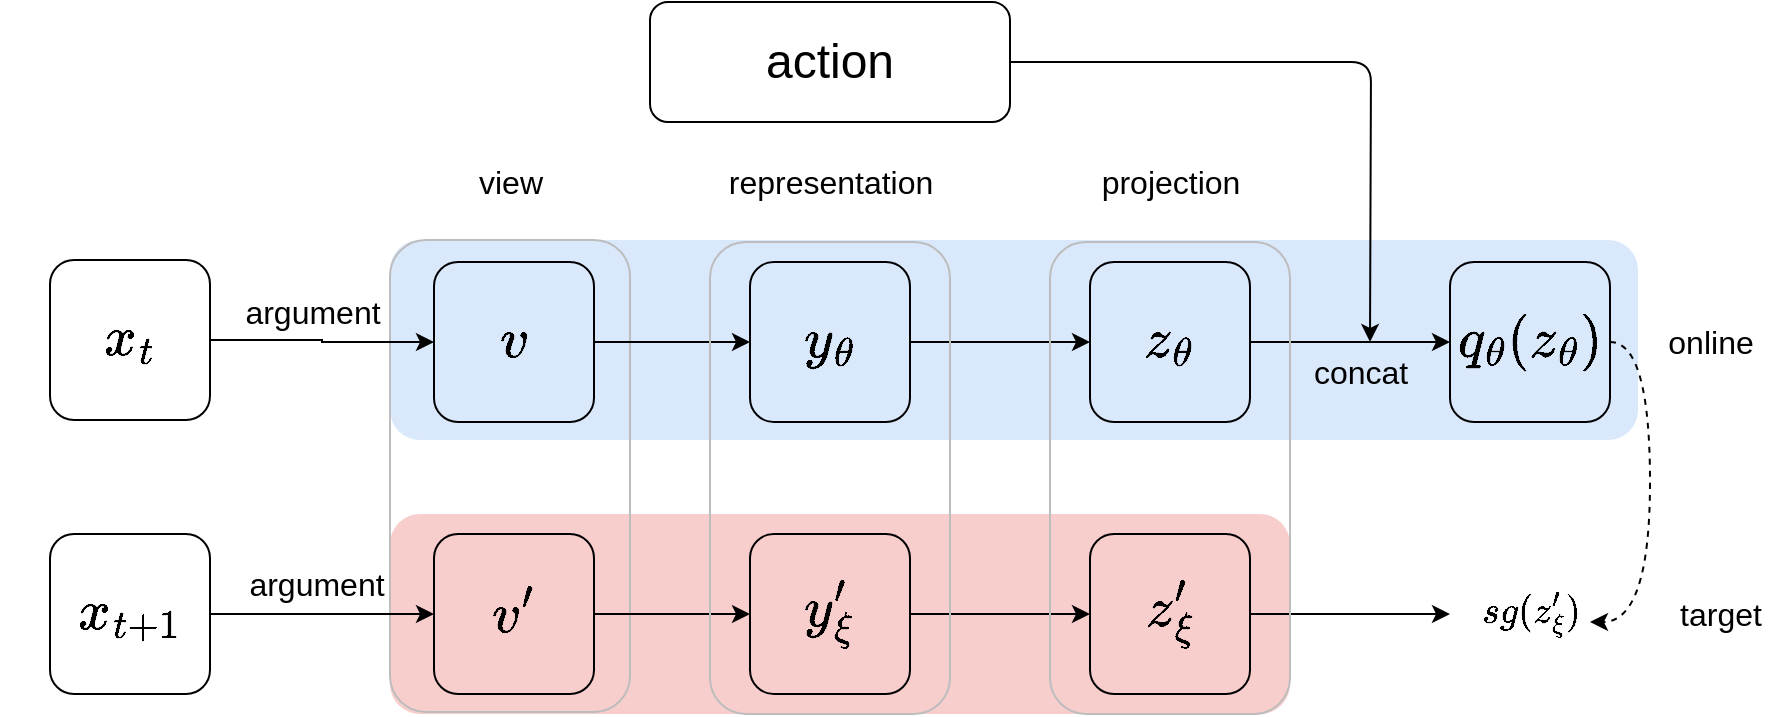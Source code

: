 <mxfile version="20.6.2" type="github"><diagram id="2774OvYsJwyAuiLDkNWw" name="第 1 页"><mxGraphModel dx="1506" dy="874" grid="1" gridSize="10" guides="1" tooltips="1" connect="1" arrows="1" fold="1" page="1" pageScale="1" pageWidth="827" pageHeight="1169" math="1" shadow="0"><root><mxCell id="0"/><mxCell id="1" parent="0"/><mxCell id="0_6eByBAk0egfYb1MVca-36" value="" style="rounded=1;whiteSpace=wrap;html=1;fontSize=16;fillColor=#f8cecc;strokeColor=none;" vertex="1" parent="1"><mxGeometry x="240" y="356" width="450" height="100" as="geometry"/></mxCell><mxCell id="0_6eByBAk0egfYb1MVca-35" value="" style="rounded=1;whiteSpace=wrap;html=1;fontSize=16;fillColor=#dae8fc;strokeColor=none;" vertex="1" parent="1"><mxGeometry x="240" y="219" width="624" height="100" as="geometry"/></mxCell><mxCell id="0_6eByBAk0egfYb1MVca-37" value="" style="rounded=1;whiteSpace=wrap;html=1;strokeColor=#BDBDBD;fontSize=16;fillColor=none;" vertex="1" parent="1"><mxGeometry x="240" y="219" width="120" height="236" as="geometry"/></mxCell><mxCell id="0_6eByBAk0egfYb1MVca-3" style="edgeStyle=orthogonalEdgeStyle;rounded=0;orthogonalLoop=1;jettySize=auto;html=1;exitX=1;exitY=0.5;exitDx=0;exitDy=0;fontSize=24;" edge="1" parent="1" source="0_6eByBAk0egfYb1MVca-1" target="0_6eByBAk0egfYb1MVca-2"><mxGeometry relative="1" as="geometry"/></mxCell><mxCell id="0_6eByBAk0egfYb1MVca-1" value="&lt;i style=&quot;font-size: 24px;&quot;&gt;$$x_t$$&lt;/i&gt;" style="rounded=1;whiteSpace=wrap;html=1;fontSize=24;" vertex="1" parent="1"><mxGeometry x="70" y="229" width="80" height="80" as="geometry"/></mxCell><mxCell id="0_6eByBAk0egfYb1MVca-6" style="edgeStyle=orthogonalEdgeStyle;rounded=0;orthogonalLoop=1;jettySize=auto;html=1;exitX=1;exitY=0.5;exitDx=0;exitDy=0;fontSize=24;" edge="1" parent="1" source="0_6eByBAk0egfYb1MVca-2" target="0_6eByBAk0egfYb1MVca-5"><mxGeometry relative="1" as="geometry"/></mxCell><mxCell id="0_6eByBAk0egfYb1MVca-2" value="&lt;i style=&quot;font-size: 24px;&quot;&gt;$$v$$&lt;/i&gt;" style="rounded=1;whiteSpace=wrap;html=1;fontSize=24;fillColor=#dae8fc;strokeColor=#000000;" vertex="1" parent="1"><mxGeometry x="262" y="230" width="80" height="80" as="geometry"/></mxCell><mxCell id="0_6eByBAk0egfYb1MVca-4" value="&lt;font style=&quot;font-size: 16px;&quot;&gt;argument&lt;/font&gt;" style="text;html=1;align=center;verticalAlign=middle;resizable=0;points=[];autosize=1;strokeColor=none;fillColor=none;fontSize=16;" vertex="1" parent="1"><mxGeometry x="156" y="240" width="90" height="30" as="geometry"/></mxCell><mxCell id="0_6eByBAk0egfYb1MVca-8" style="edgeStyle=orthogonalEdgeStyle;rounded=0;orthogonalLoop=1;jettySize=auto;html=1;exitX=1;exitY=0.5;exitDx=0;exitDy=0;fontSize=24;" edge="1" parent="1" source="0_6eByBAk0egfYb1MVca-5" target="0_6eByBAk0egfYb1MVca-7"><mxGeometry relative="1" as="geometry"/></mxCell><mxCell id="0_6eByBAk0egfYb1MVca-5" value="&lt;i style=&quot;font-size: 24px;&quot;&gt;$$y_{\theta}$$&lt;/i&gt;" style="rounded=1;whiteSpace=wrap;html=1;fontSize=24;fillColor=#dae8fc;strokeColor=#000000;" vertex="1" parent="1"><mxGeometry x="420" y="230" width="80" height="80" as="geometry"/></mxCell><mxCell id="0_6eByBAk0egfYb1MVca-10" style="edgeStyle=orthogonalEdgeStyle;rounded=0;orthogonalLoop=1;jettySize=auto;html=1;fontSize=24;" edge="1" parent="1" source="0_6eByBAk0egfYb1MVca-7" target="0_6eByBAk0egfYb1MVca-9"><mxGeometry relative="1" as="geometry"/></mxCell><mxCell id="0_6eByBAk0egfYb1MVca-7" value="&lt;i style=&quot;font-size: 24px;&quot;&gt;$$z_{\theta}$$&lt;/i&gt;" style="rounded=1;whiteSpace=wrap;html=1;fontSize=24;fillColor=#dae8fc;strokeColor=#000000;" vertex="1" parent="1"><mxGeometry x="590" y="230" width="80" height="80" as="geometry"/></mxCell><mxCell id="0_6eByBAk0egfYb1MVca-55" style="edgeStyle=orthogonalEdgeStyle;curved=1;orthogonalLoop=1;jettySize=auto;html=1;exitX=1;exitY=0.5;exitDx=0;exitDy=0;shadow=0;dashed=1;fontSize=16;" edge="1" parent="1" source="0_6eByBAk0egfYb1MVca-9"><mxGeometry relative="1" as="geometry"><mxPoint x="840" y="410" as="targetPoint"/><Array as="points"><mxPoint x="870" y="270"/><mxPoint x="870" y="410"/></Array></mxGeometry></mxCell><mxCell id="0_6eByBAk0egfYb1MVca-9" value="&lt;i style=&quot;font-size: 24px;&quot;&gt;$$q_\theta(z_{\theta})$$&lt;/i&gt;" style="rounded=1;whiteSpace=wrap;html=1;fontSize=24;fillColor=#dae8fc;strokeColor=#000000;" vertex="1" parent="1"><mxGeometry x="770" y="230" width="80" height="80" as="geometry"/></mxCell><mxCell id="0_6eByBAk0egfYb1MVca-44" style="edgeStyle=orthogonalEdgeStyle;orthogonalLoop=1;jettySize=auto;html=1;exitX=1;exitY=0.5;exitDx=0;exitDy=0;shadow=0;fontSize=16;rounded=1;" edge="1" parent="1" source="0_6eByBAk0egfYb1MVca-21"><mxGeometry relative="1" as="geometry"><mxPoint x="730" y="270" as="targetPoint"/></mxGeometry></mxCell><mxCell id="0_6eByBAk0egfYb1MVca-21" value="&lt;font style=&quot;font-size: 24px;&quot;&gt;action&lt;/font&gt;" style="rounded=1;whiteSpace=wrap;html=1;fontSize=24;" vertex="1" parent="1"><mxGeometry x="370" y="100" width="180" height="60" as="geometry"/></mxCell><mxCell id="0_6eByBAk0egfYb1MVca-25" style="edgeStyle=orthogonalEdgeStyle;rounded=0;orthogonalLoop=1;jettySize=auto;html=1;exitX=1;exitY=0.5;exitDx=0;exitDy=0;fontSize=24;" edge="1" parent="1" source="0_6eByBAk0egfYb1MVca-26" target="0_6eByBAk0egfYb1MVca-28"><mxGeometry relative="1" as="geometry"/></mxCell><mxCell id="0_6eByBAk0egfYb1MVca-26" value="&lt;i style=&quot;font-size: 24px;&quot;&gt;$$x_{t+1}$$&lt;/i&gt;" style="rounded=1;whiteSpace=wrap;html=1;fontSize=24;" vertex="1" parent="1"><mxGeometry x="70" y="366" width="80" height="80" as="geometry"/></mxCell><mxCell id="0_6eByBAk0egfYb1MVca-27" style="edgeStyle=orthogonalEdgeStyle;rounded=0;orthogonalLoop=1;jettySize=auto;html=1;exitX=1;exitY=0.5;exitDx=0;exitDy=0;fontSize=24;" edge="1" parent="1" source="0_6eByBAk0egfYb1MVca-28" target="0_6eByBAk0egfYb1MVca-31"><mxGeometry relative="1" as="geometry"/></mxCell><mxCell id="0_6eByBAk0egfYb1MVca-28" value="&lt;i style=&quot;font-size: 24px;&quot;&gt;$$v'$$&lt;/i&gt;" style="rounded=1;whiteSpace=wrap;html=1;fontSize=24;fillColor=#f8cecc;strokeColor=#000000;" vertex="1" parent="1"><mxGeometry x="262" y="366" width="80" height="80" as="geometry"/></mxCell><mxCell id="0_6eByBAk0egfYb1MVca-29" value="&lt;font style=&quot;font-size: 16px;&quot;&gt;argument&lt;/font&gt;" style="text;html=1;align=center;verticalAlign=middle;resizable=0;points=[];autosize=1;strokeColor=none;fillColor=none;fontSize=16;" vertex="1" parent="1"><mxGeometry x="158" y="376" width="90" height="30" as="geometry"/></mxCell><mxCell id="0_6eByBAk0egfYb1MVca-30" style="edgeStyle=orthogonalEdgeStyle;rounded=0;orthogonalLoop=1;jettySize=auto;html=1;exitX=1;exitY=0.5;exitDx=0;exitDy=0;fontSize=24;" edge="1" parent="1" source="0_6eByBAk0egfYb1MVca-31" target="0_6eByBAk0egfYb1MVca-33"><mxGeometry relative="1" as="geometry"/></mxCell><mxCell id="0_6eByBAk0egfYb1MVca-31" value="&lt;i style=&quot;font-size: 24px;&quot;&gt;$$y'_{\xi}$$&lt;/i&gt;" style="rounded=1;whiteSpace=wrap;html=1;fontSize=24;fillColor=#f8cecc;strokeColor=#000000;" vertex="1" parent="1"><mxGeometry x="420" y="366" width="80" height="80" as="geometry"/></mxCell><mxCell id="0_6eByBAk0egfYb1MVca-32" style="edgeStyle=orthogonalEdgeStyle;rounded=0;orthogonalLoop=1;jettySize=auto;html=1;fontSize=24;" edge="1" parent="1" source="0_6eByBAk0egfYb1MVca-33"><mxGeometry relative="1" as="geometry"><mxPoint x="770" y="406" as="targetPoint"/></mxGeometry></mxCell><mxCell id="0_6eByBAk0egfYb1MVca-33" value="&lt;i style=&quot;font-size: 24px;&quot;&gt;$$z'_{\xi}$$&lt;/i&gt;" style="rounded=1;whiteSpace=wrap;html=1;fontSize=24;fillColor=#f8cecc;strokeColor=#000000;" vertex="1" parent="1"><mxGeometry x="590" y="366" width="80" height="80" as="geometry"/></mxCell><mxCell id="0_6eByBAk0egfYb1MVca-38" value="" style="rounded=1;whiteSpace=wrap;html=1;strokeColor=#BDBDBD;fontSize=16;fillColor=none;" vertex="1" parent="1"><mxGeometry x="400" y="220" width="120" height="236" as="geometry"/></mxCell><mxCell id="0_6eByBAk0egfYb1MVca-39" value="" style="rounded=1;whiteSpace=wrap;html=1;strokeColor=#BDBDBD;fontSize=16;fillColor=none;" vertex="1" parent="1"><mxGeometry x="570" y="220" width="120" height="236" as="geometry"/></mxCell><mxCell id="0_6eByBAk0egfYb1MVca-40" value="view" style="text;html=1;align=center;verticalAlign=middle;resizable=0;points=[];autosize=1;strokeColor=none;fillColor=none;fontSize=16;" vertex="1" parent="1"><mxGeometry x="270" y="175" width="60" height="30" as="geometry"/></mxCell><mxCell id="0_6eByBAk0egfYb1MVca-41" value="representation" style="text;html=1;align=center;verticalAlign=middle;resizable=0;points=[];autosize=1;strokeColor=none;fillColor=none;fontSize=16;" vertex="1" parent="1"><mxGeometry x="395" y="175" width="130" height="30" as="geometry"/></mxCell><mxCell id="0_6eByBAk0egfYb1MVca-42" value="projection" style="text;html=1;align=center;verticalAlign=middle;resizable=0;points=[];autosize=1;strokeColor=none;fillColor=none;fontSize=16;" vertex="1" parent="1"><mxGeometry x="585" y="175" width="90" height="30" as="geometry"/></mxCell><mxCell id="0_6eByBAk0egfYb1MVca-45" value="concat" style="text;html=1;align=center;verticalAlign=middle;resizable=0;points=[];autosize=1;strokeColor=none;fillColor=none;fontSize=16;" vertex="1" parent="1"><mxGeometry x="690" y="270" width="70" height="30" as="geometry"/></mxCell><mxCell id="0_6eByBAk0egfYb1MVca-46" value="$$sg(z'_\xi)$$" style="text;html=1;align=center;verticalAlign=middle;resizable=0;points=[];autosize=1;strokeColor=none;fillColor=none;fontSize=16;" vertex="1" parent="1"><mxGeometry x="750" y="391" width="120" height="30" as="geometry"/></mxCell><mxCell id="0_6eByBAk0egfYb1MVca-50" value="online" style="text;html=1;align=center;verticalAlign=middle;resizable=0;points=[];autosize=1;strokeColor=none;fillColor=none;fontSize=16;" vertex="1" parent="1"><mxGeometry x="865" y="255" width="70" height="30" as="geometry"/></mxCell><mxCell id="0_6eByBAk0egfYb1MVca-51" value="target" style="text;html=1;align=center;verticalAlign=middle;resizable=0;points=[];autosize=1;strokeColor=none;fillColor=none;fontSize=16;" vertex="1" parent="1"><mxGeometry x="875" y="391" width="60" height="30" as="geometry"/></mxCell></root></mxGraphModel></diagram></mxfile>